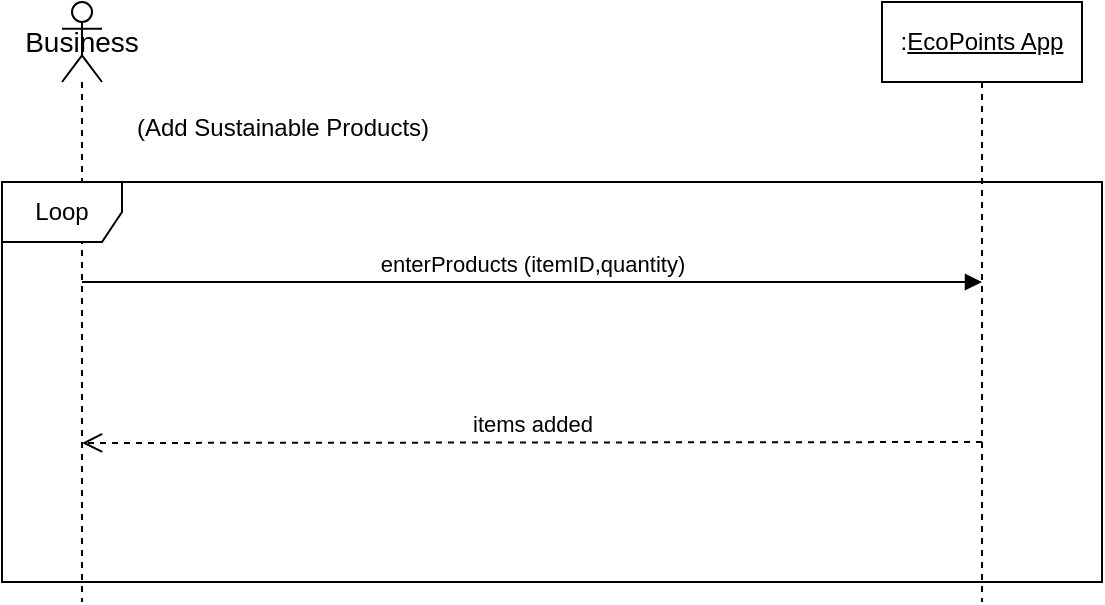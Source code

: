 <mxfile version="21.7.5" type="github">
  <diagram name="Page-1" id="2YBvvXClWsGukQMizWep">
    <mxGraphModel dx="1434" dy="782" grid="1" gridSize="10" guides="1" tooltips="1" connect="1" arrows="1" fold="1" page="1" pageScale="1" pageWidth="850" pageHeight="1100" math="0" shadow="0">
      <root>
        <mxCell id="0" />
        <mxCell id="1" parent="0" />
        <mxCell id="luWOmqKOtDzojNnKMraj-4" value=":&lt;u&gt;EcoPoints App&lt;/u&gt;" style="shape=umlLifeline;perimeter=lifelinePerimeter;whiteSpace=wrap;html=1;container=1;dropTarget=0;collapsible=0;recursiveResize=0;outlineConnect=0;portConstraint=eastwest;newEdgeStyle={&quot;curved&quot;:0,&quot;rounded&quot;:0};" vertex="1" parent="1">
          <mxGeometry x="570" y="100" width="100" height="300" as="geometry" />
        </mxCell>
        <mxCell id="luWOmqKOtDzojNnKMraj-5" value="&lt;font style=&quot;font-size: 14px;&quot;&gt;Business&lt;/font&gt;" style="shape=umlLifeline;perimeter=lifelinePerimeter;whiteSpace=wrap;html=1;container=1;dropTarget=0;collapsible=0;recursiveResize=0;outlineConnect=0;portConstraint=eastwest;newEdgeStyle={&quot;curved&quot;:0,&quot;rounded&quot;:0};participant=umlActor;" vertex="1" parent="1">
          <mxGeometry x="160" y="100" width="20" height="300" as="geometry" />
        </mxCell>
        <mxCell id="luWOmqKOtDzojNnKMraj-6" value="(Add Sustainable Products)" style="text;html=1;align=center;verticalAlign=middle;resizable=0;points=[];autosize=1;strokeColor=none;fillColor=none;" vertex="1" parent="1">
          <mxGeometry x="185" y="148" width="170" height="30" as="geometry" />
        </mxCell>
        <mxCell id="luWOmqKOtDzojNnKMraj-10" value="items added" style="html=1;verticalAlign=bottom;endArrow=open;dashed=1;endSize=8;curved=0;rounded=0;" edge="1" parent="1">
          <mxGeometry relative="1" as="geometry">
            <mxPoint x="620" y="320" as="sourcePoint" />
            <mxPoint x="170" y="320.5" as="targetPoint" />
          </mxGeometry>
        </mxCell>
        <mxCell id="luWOmqKOtDzojNnKMraj-11" value="enterProducts (itemID,quantity)" style="html=1;verticalAlign=bottom;endArrow=block;curved=0;rounded=0;" edge="1" parent="1">
          <mxGeometry width="80" relative="1" as="geometry">
            <mxPoint x="170" y="240" as="sourcePoint" />
            <mxPoint x="620" y="240" as="targetPoint" />
          </mxGeometry>
        </mxCell>
        <mxCell id="luWOmqKOtDzojNnKMraj-12" value="Loop" style="shape=umlFrame;whiteSpace=wrap;html=1;pointerEvents=0;" vertex="1" parent="1">
          <mxGeometry x="130" y="190" width="550" height="200" as="geometry" />
        </mxCell>
      </root>
    </mxGraphModel>
  </diagram>
</mxfile>

